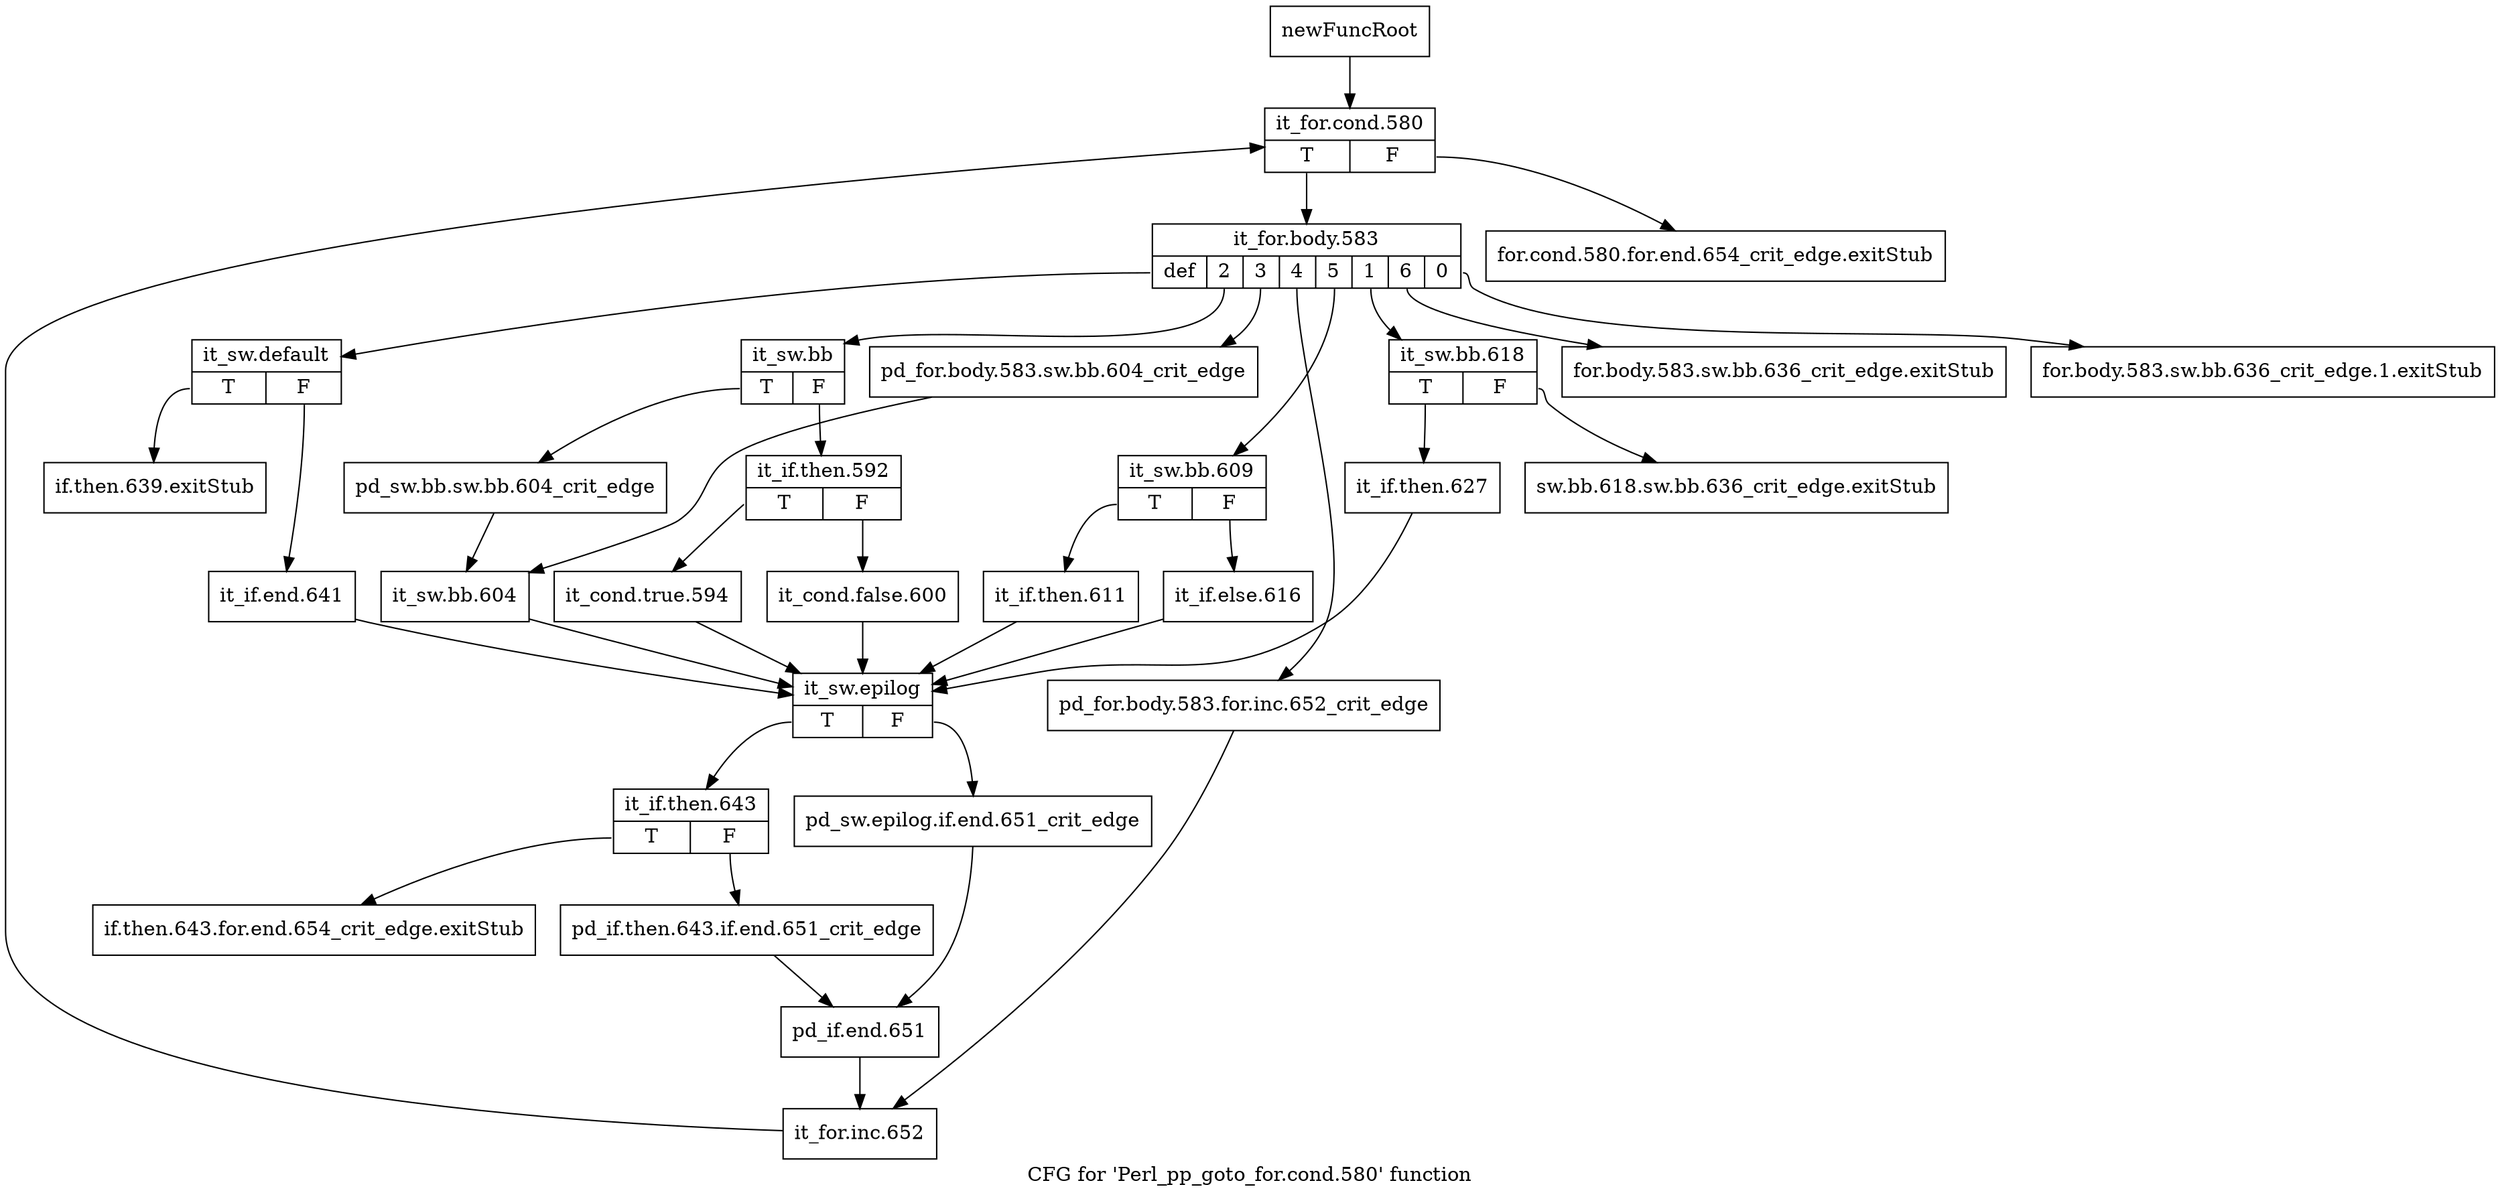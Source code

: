 digraph "CFG for 'Perl_pp_goto_for.cond.580' function" {
	label="CFG for 'Perl_pp_goto_for.cond.580' function";

	Node0x4efcb30 [shape=record,label="{newFuncRoot}"];
	Node0x4efcb30 -> Node0x4efcd60;
	Node0x4efcb80 [shape=record,label="{for.cond.580.for.end.654_crit_edge.exitStub}"];
	Node0x4efcbd0 [shape=record,label="{for.body.583.sw.bb.636_crit_edge.exitStub}"];
	Node0x4efcc20 [shape=record,label="{for.body.583.sw.bb.636_crit_edge.1.exitStub}"];
	Node0x4efcc70 [shape=record,label="{sw.bb.618.sw.bb.636_crit_edge.exitStub}"];
	Node0x4efccc0 [shape=record,label="{if.then.639.exitStub}"];
	Node0x4efcd10 [shape=record,label="{if.then.643.for.end.654_crit_edge.exitStub}"];
	Node0x4efcd60 [shape=record,label="{it_for.cond.580|{<s0>T|<s1>F}}"];
	Node0x4efcd60:s0 -> Node0x4efcdb0;
	Node0x4efcd60:s1 -> Node0x4efcb80;
	Node0x4efcdb0 [shape=record,label="{it_for.body.583|{<s0>def|<s1>2|<s2>3|<s3>4|<s4>5|<s5>1|<s6>6|<s7>0}}"];
	Node0x4efcdb0:s0 -> Node0x4efd210;
	Node0x4efcdb0:s1 -> Node0x4efd030;
	Node0x4efcdb0:s2 -> Node0x4efcfe0;
	Node0x4efcdb0:s3 -> Node0x4efcf90;
	Node0x4efcdb0:s4 -> Node0x4efcea0;
	Node0x4efcdb0:s5 -> Node0x4efce00;
	Node0x4efcdb0:s6 -> Node0x4efcbd0;
	Node0x4efcdb0:s7 -> Node0x4efcc20;
	Node0x4efce00 [shape=record,label="{it_sw.bb.618|{<s0>T|<s1>F}}"];
	Node0x4efce00:s0 -> Node0x4efce50;
	Node0x4efce00:s1 -> Node0x4efcc70;
	Node0x4efce50 [shape=record,label="{it_if.then.627}"];
	Node0x4efce50 -> Node0x4efd2b0;
	Node0x4efcea0 [shape=record,label="{it_sw.bb.609|{<s0>T|<s1>F}}"];
	Node0x4efcea0:s0 -> Node0x4efcf40;
	Node0x4efcea0:s1 -> Node0x4efcef0;
	Node0x4efcef0 [shape=record,label="{it_if.else.616}"];
	Node0x4efcef0 -> Node0x4efd2b0;
	Node0x4efcf40 [shape=record,label="{it_if.then.611}"];
	Node0x4efcf40 -> Node0x4efd2b0;
	Node0x4efcf90 [shape=record,label="{pd_for.body.583.for.inc.652_crit_edge}"];
	Node0x4efcf90 -> Node0x4efd440;
	Node0x4efcfe0 [shape=record,label="{pd_for.body.583.sw.bb.604_crit_edge}"];
	Node0x4efcfe0 -> Node0x4efd1c0;
	Node0x4efd030 [shape=record,label="{it_sw.bb|{<s0>T|<s1>F}}"];
	Node0x4efd030:s0 -> Node0x4efd170;
	Node0x4efd030:s1 -> Node0x4efd080;
	Node0x4efd080 [shape=record,label="{it_if.then.592|{<s0>T|<s1>F}}"];
	Node0x4efd080:s0 -> Node0x4efd120;
	Node0x4efd080:s1 -> Node0x4efd0d0;
	Node0x4efd0d0 [shape=record,label="{it_cond.false.600}"];
	Node0x4efd0d0 -> Node0x4efd2b0;
	Node0x4efd120 [shape=record,label="{it_cond.true.594}"];
	Node0x4efd120 -> Node0x4efd2b0;
	Node0x4efd170 [shape=record,label="{pd_sw.bb.sw.bb.604_crit_edge}"];
	Node0x4efd170 -> Node0x4efd1c0;
	Node0x4efd1c0 [shape=record,label="{it_sw.bb.604}"];
	Node0x4efd1c0 -> Node0x4efd2b0;
	Node0x4efd210 [shape=record,label="{it_sw.default|{<s0>T|<s1>F}}"];
	Node0x4efd210:s0 -> Node0x4efccc0;
	Node0x4efd210:s1 -> Node0x4efd260;
	Node0x4efd260 [shape=record,label="{it_if.end.641}"];
	Node0x4efd260 -> Node0x4efd2b0;
	Node0x4efd2b0 [shape=record,label="{it_sw.epilog|{<s0>T|<s1>F}}"];
	Node0x4efd2b0:s0 -> Node0x4efd350;
	Node0x4efd2b0:s1 -> Node0x4efd300;
	Node0x4efd300 [shape=record,label="{pd_sw.epilog.if.end.651_crit_edge}"];
	Node0x4efd300 -> Node0x4efd3f0;
	Node0x4efd350 [shape=record,label="{it_if.then.643|{<s0>T|<s1>F}}"];
	Node0x4efd350:s0 -> Node0x4efcd10;
	Node0x4efd350:s1 -> Node0x4efd3a0;
	Node0x4efd3a0 [shape=record,label="{pd_if.then.643.if.end.651_crit_edge}"];
	Node0x4efd3a0 -> Node0x4efd3f0;
	Node0x4efd3f0 [shape=record,label="{pd_if.end.651}"];
	Node0x4efd3f0 -> Node0x4efd440;
	Node0x4efd440 [shape=record,label="{it_for.inc.652}"];
	Node0x4efd440 -> Node0x4efcd60;
}

